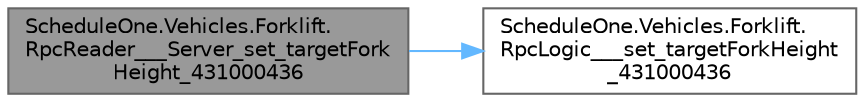 digraph "ScheduleOne.Vehicles.Forklift.RpcReader___Server_set_targetForkHeight_431000436"
{
 // LATEX_PDF_SIZE
  bgcolor="transparent";
  edge [fontname=Helvetica,fontsize=10,labelfontname=Helvetica,labelfontsize=10];
  node [fontname=Helvetica,fontsize=10,shape=box,height=0.2,width=0.4];
  rankdir="LR";
  Node1 [id="Node000001",label="ScheduleOne.Vehicles.Forklift.\lRpcReader___Server_set_targetFork\lHeight_431000436",height=0.2,width=0.4,color="gray40", fillcolor="grey60", style="filled", fontcolor="black",tooltip=" "];
  Node1 -> Node2 [id="edge1_Node000001_Node000002",color="steelblue1",style="solid",tooltip=" "];
  Node2 [id="Node000002",label="ScheduleOne.Vehicles.Forklift.\lRpcLogic___set_targetForkHeight\l_431000436",height=0.2,width=0.4,color="grey40", fillcolor="white", style="filled",URL="$class_schedule_one_1_1_vehicles_1_1_forklift.html#a67381341161aff5f87ebe796177a8eba",tooltip=" "];
}

